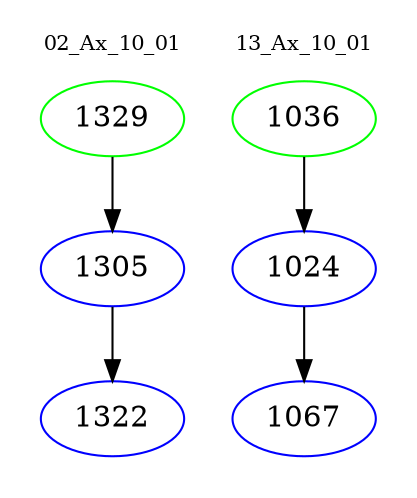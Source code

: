 digraph{
subgraph cluster_0 {
color = white
label = "02_Ax_10_01";
fontsize=10;
T0_1329 [label="1329", color="green"]
T0_1329 -> T0_1305 [color="black"]
T0_1305 [label="1305", color="blue"]
T0_1305 -> T0_1322 [color="black"]
T0_1322 [label="1322", color="blue"]
}
subgraph cluster_1 {
color = white
label = "13_Ax_10_01";
fontsize=10;
T1_1036 [label="1036", color="green"]
T1_1036 -> T1_1024 [color="black"]
T1_1024 [label="1024", color="blue"]
T1_1024 -> T1_1067 [color="black"]
T1_1067 [label="1067", color="blue"]
}
}
